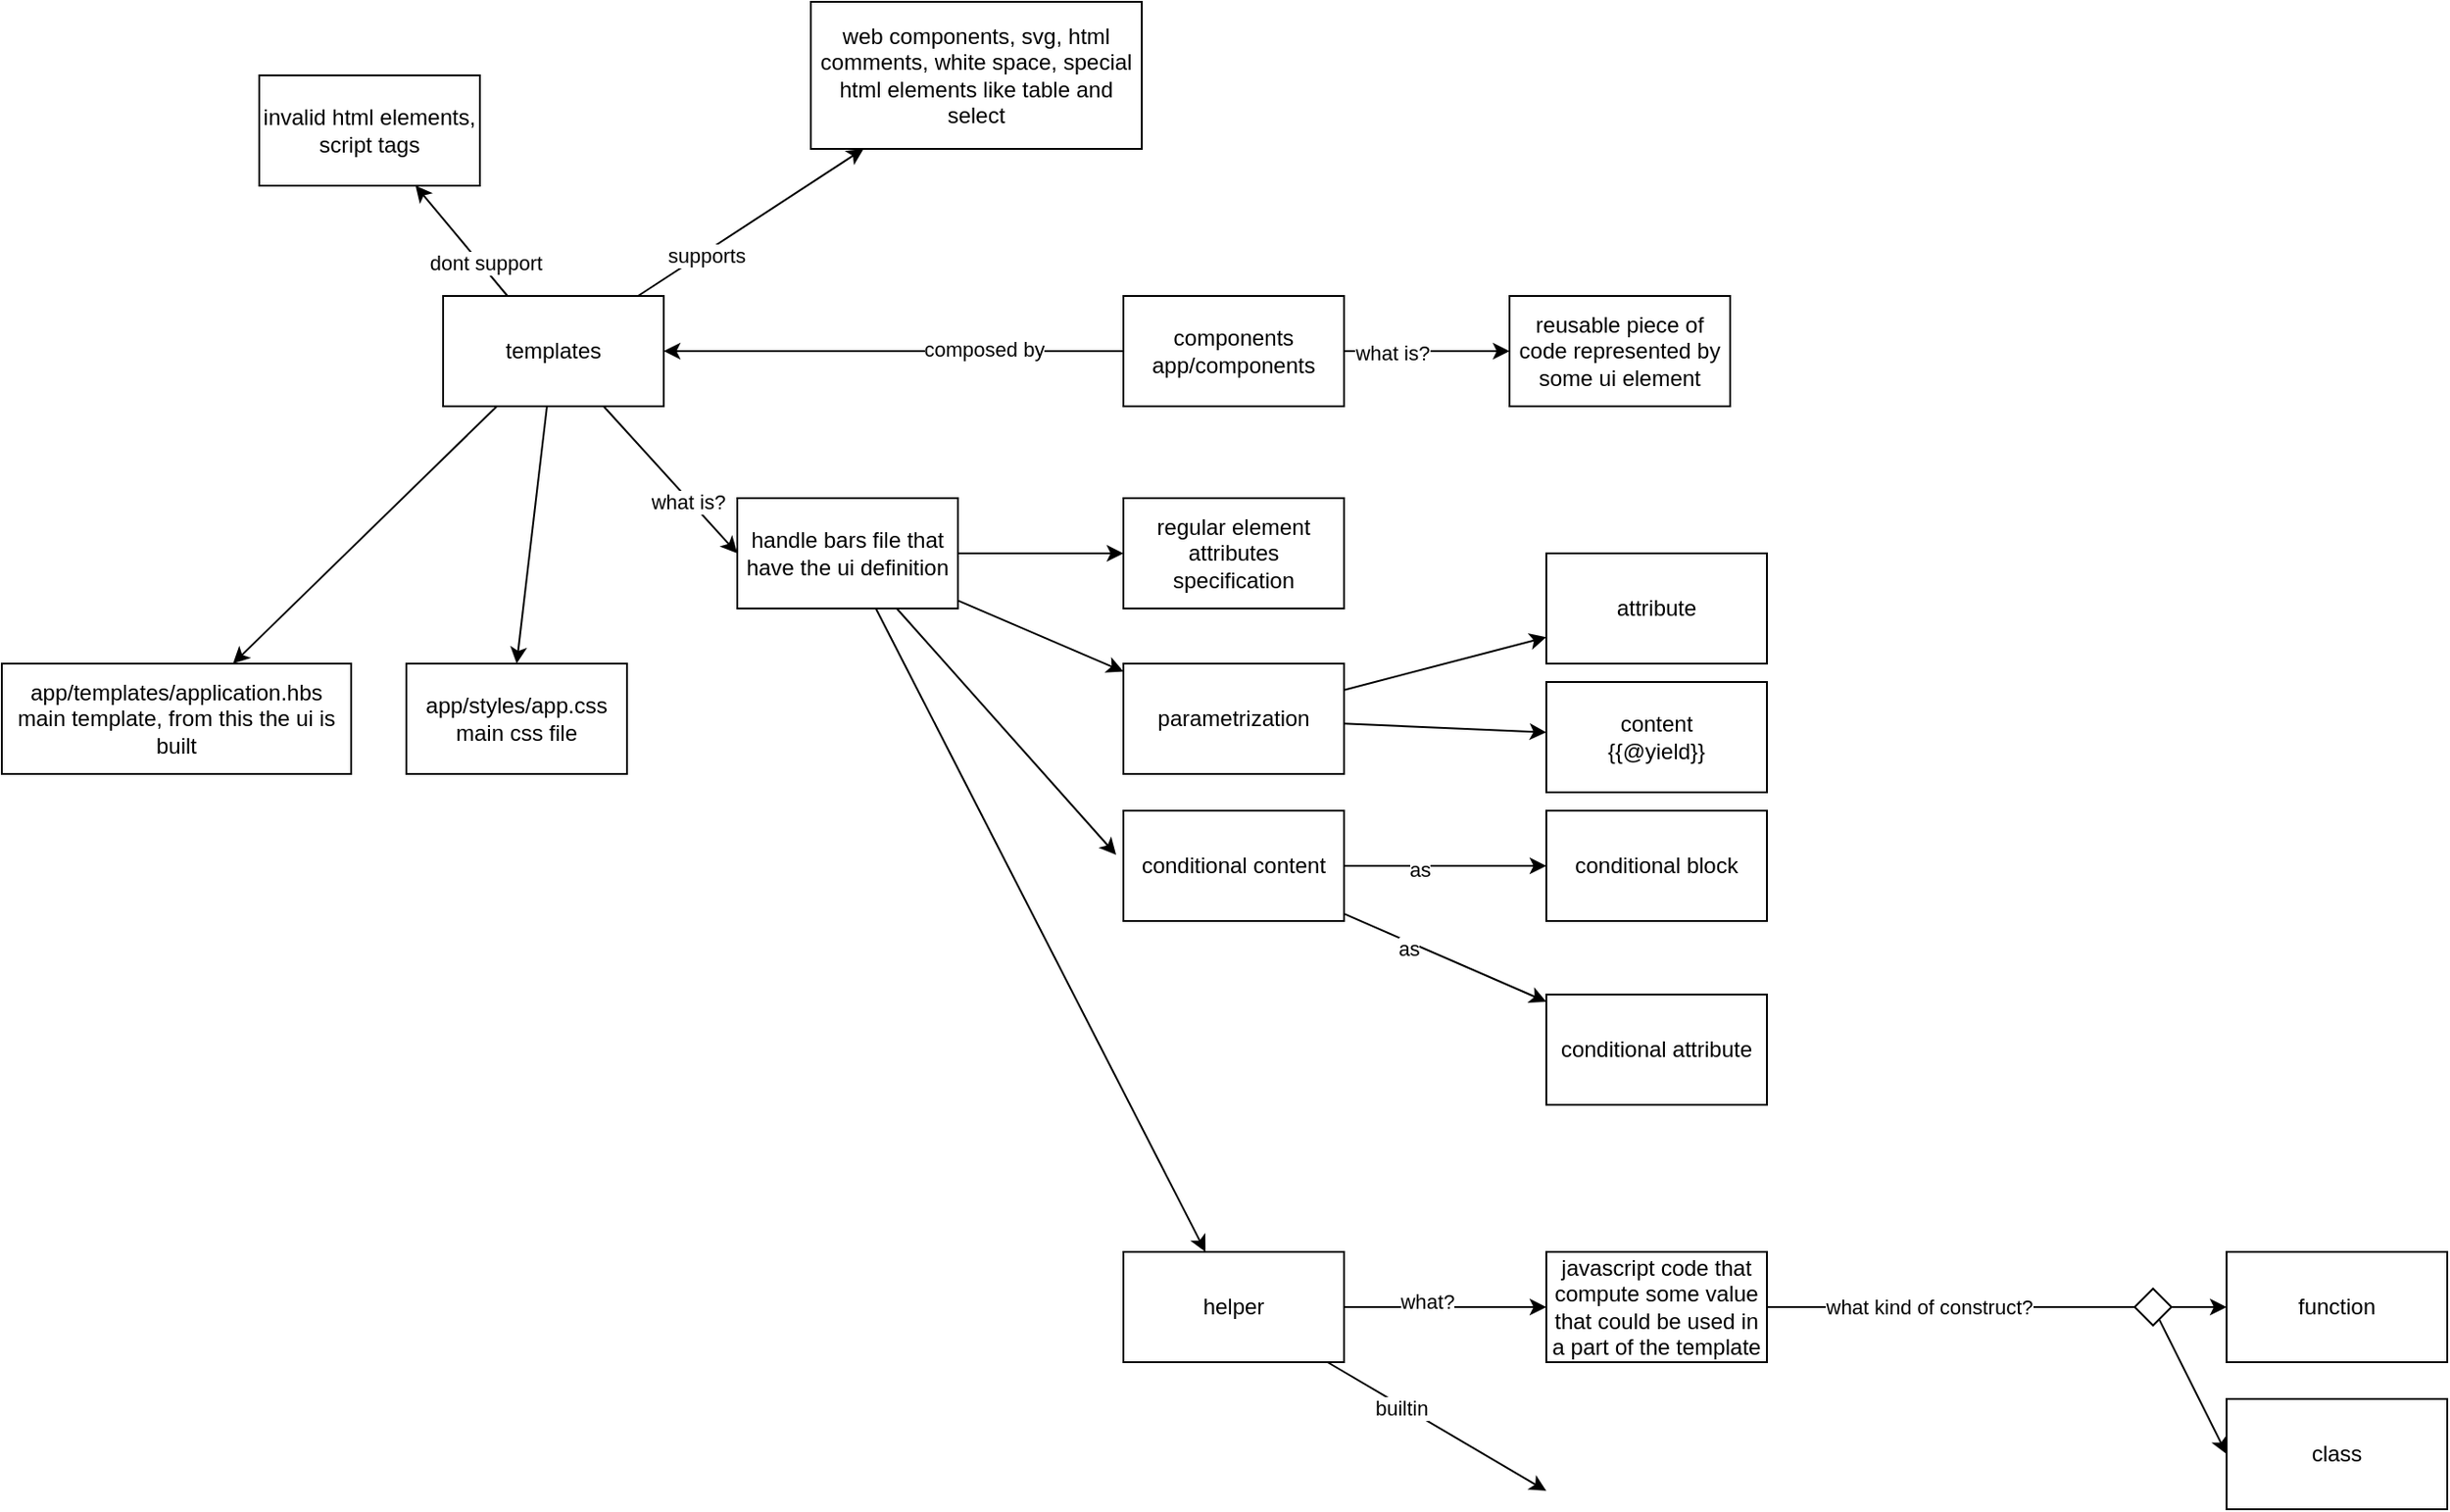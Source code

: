<mxfile version="13.1.3" type="github">
  <diagram id="gZg7Vdjk8Yf_GTHH_Ipx" name="Page-1">
    <mxGraphModel dx="981" dy="526" grid="1" gridSize="10" guides="1" tooltips="1" connect="1" arrows="1" fold="1" page="1" pageScale="1" pageWidth="850" pageHeight="1100" math="0" shadow="0">
      <root>
        <mxCell id="0" />
        <mxCell id="1" parent="0" />
        <mxCell id="cRAT8RDkjrram8gvv_J--6" style="rounded=0;orthogonalLoop=1;jettySize=auto;html=1;entryX=0.5;entryY=0;entryDx=0;entryDy=0;" edge="1" parent="1" source="cRAT8RDkjrram8gvv_J--1" target="cRAT8RDkjrram8gvv_J--7">
          <mxGeometry relative="1" as="geometry">
            <mxPoint x="460" y="320" as="targetPoint" />
          </mxGeometry>
        </mxCell>
        <mxCell id="cRAT8RDkjrram8gvv_J--8" style="rounded=0;orthogonalLoop=1;jettySize=auto;html=1;entryX=0;entryY=0.5;entryDx=0;entryDy=0;" edge="1" parent="1" source="cRAT8RDkjrram8gvv_J--1" target="cRAT8RDkjrram8gvv_J--9">
          <mxGeometry relative="1" as="geometry">
            <mxPoint x="450" y="230" as="targetPoint" />
          </mxGeometry>
        </mxCell>
        <mxCell id="cRAT8RDkjrram8gvv_J--11" value="what is?" style="edgeLabel;html=1;align=center;verticalAlign=middle;resizable=0;points=[];" vertex="1" connectable="0" parent="cRAT8RDkjrram8gvv_J--8">
          <mxGeometry x="0.273" y="-1" relative="1" as="geometry">
            <mxPoint as="offset" />
          </mxGeometry>
        </mxCell>
        <mxCell id="cRAT8RDkjrram8gvv_J--12" style="rounded=0;orthogonalLoop=1;jettySize=auto;html=1;" edge="1" parent="1" source="cRAT8RDkjrram8gvv_J--1" target="cRAT8RDkjrram8gvv_J--13">
          <mxGeometry relative="1" as="geometry">
            <mxPoint x="430" y="110" as="targetPoint" />
          </mxGeometry>
        </mxCell>
        <mxCell id="cRAT8RDkjrram8gvv_J--14" value="supports" style="edgeLabel;html=1;align=center;verticalAlign=middle;resizable=0;points=[];" vertex="1" connectable="0" parent="cRAT8RDkjrram8gvv_J--12">
          <mxGeometry x="-0.413" y="-2" relative="1" as="geometry">
            <mxPoint as="offset" />
          </mxGeometry>
        </mxCell>
        <mxCell id="cRAT8RDkjrram8gvv_J--15" style="edgeStyle=none;rounded=0;orthogonalLoop=1;jettySize=auto;html=1;" edge="1" parent="1" source="cRAT8RDkjrram8gvv_J--1" target="cRAT8RDkjrram8gvv_J--16">
          <mxGeometry relative="1" as="geometry">
            <mxPoint x="220" y="130" as="targetPoint" />
          </mxGeometry>
        </mxCell>
        <mxCell id="cRAT8RDkjrram8gvv_J--17" value="dont support" style="edgeLabel;html=1;align=center;verticalAlign=middle;resizable=0;points=[];" vertex="1" connectable="0" parent="cRAT8RDkjrram8gvv_J--15">
          <mxGeometry x="-0.433" y="-2" relative="1" as="geometry">
            <mxPoint as="offset" />
          </mxGeometry>
        </mxCell>
        <mxCell id="cRAT8RDkjrram8gvv_J--1" value="templates" style="rounded=0;whiteSpace=wrap;html=1;" vertex="1" parent="1">
          <mxGeometry x="240" y="200" width="120" height="60" as="geometry" />
        </mxCell>
        <mxCell id="cRAT8RDkjrram8gvv_J--4" value="app/templates/application.hbs&lt;br&gt;main template, from this the ui is built" style="rounded=0;whiteSpace=wrap;html=1;" vertex="1" parent="1">
          <mxGeometry y="400" width="190" height="60" as="geometry" />
        </mxCell>
        <mxCell id="cRAT8RDkjrram8gvv_J--5" style="rounded=0;orthogonalLoop=1;jettySize=auto;html=1;" edge="1" parent="1" source="cRAT8RDkjrram8gvv_J--1" target="cRAT8RDkjrram8gvv_J--4">
          <mxGeometry relative="1" as="geometry">
            <mxPoint x="130" y="310" as="targetPoint" />
            <mxPoint x="190" y="230" as="sourcePoint" />
          </mxGeometry>
        </mxCell>
        <mxCell id="cRAT8RDkjrram8gvv_J--7" value="app/styles/app.css&lt;br&gt;main css file" style="rounded=0;whiteSpace=wrap;html=1;" vertex="1" parent="1">
          <mxGeometry x="220" y="400" width="120" height="60" as="geometry" />
        </mxCell>
        <mxCell id="cRAT8RDkjrram8gvv_J--28" style="edgeStyle=none;rounded=0;orthogonalLoop=1;jettySize=auto;html=1;" edge="1" parent="1" source="cRAT8RDkjrram8gvv_J--9" target="cRAT8RDkjrram8gvv_J--29">
          <mxGeometry relative="1" as="geometry">
            <mxPoint x="640" y="340" as="targetPoint" />
          </mxGeometry>
        </mxCell>
        <mxCell id="cRAT8RDkjrram8gvv_J--30" style="edgeStyle=none;rounded=0;orthogonalLoop=1;jettySize=auto;html=1;entryX=-0.033;entryY=0.4;entryDx=0;entryDy=0;entryPerimeter=0;" edge="1" parent="1" source="cRAT8RDkjrram8gvv_J--9" target="cRAT8RDkjrram8gvv_J--31">
          <mxGeometry relative="1" as="geometry">
            <mxPoint x="610" y="430" as="targetPoint" />
          </mxGeometry>
        </mxCell>
        <mxCell id="cRAT8RDkjrram8gvv_J--32" style="edgeStyle=none;rounded=0;orthogonalLoop=1;jettySize=auto;html=1;" edge="1" parent="1" source="cRAT8RDkjrram8gvv_J--9" target="cRAT8RDkjrram8gvv_J--33">
          <mxGeometry relative="1" as="geometry">
            <mxPoint x="610" y="340" as="targetPoint" />
          </mxGeometry>
        </mxCell>
        <mxCell id="cRAT8RDkjrram8gvv_J--45" style="edgeStyle=none;rounded=0;orthogonalLoop=1;jettySize=auto;html=1;" edge="1" parent="1" source="cRAT8RDkjrram8gvv_J--9" target="cRAT8RDkjrram8gvv_J--46">
          <mxGeometry relative="1" as="geometry">
            <mxPoint x="620" y="760" as="targetPoint" />
          </mxGeometry>
        </mxCell>
        <mxCell id="cRAT8RDkjrram8gvv_J--9" value="handle bars file that have the ui definition" style="rounded=0;whiteSpace=wrap;html=1;" vertex="1" parent="1">
          <mxGeometry x="400" y="310" width="120" height="60" as="geometry" />
        </mxCell>
        <mxCell id="cRAT8RDkjrram8gvv_J--13" value="web components, svg, html comments, white space, special html elements like table and select" style="rounded=0;whiteSpace=wrap;html=1;" vertex="1" parent="1">
          <mxGeometry x="440" y="40" width="180" height="80" as="geometry" />
        </mxCell>
        <mxCell id="cRAT8RDkjrram8gvv_J--16" value="invalid html elements, script tags" style="rounded=0;whiteSpace=wrap;html=1;" vertex="1" parent="1">
          <mxGeometry x="140" y="80" width="120" height="60" as="geometry" />
        </mxCell>
        <mxCell id="cRAT8RDkjrram8gvv_J--21" style="edgeStyle=none;rounded=0;orthogonalLoop=1;jettySize=auto;html=1;" edge="1" parent="1" source="cRAT8RDkjrram8gvv_J--20" target="cRAT8RDkjrram8gvv_J--22">
          <mxGeometry relative="1" as="geometry">
            <mxPoint x="940" y="170" as="targetPoint" />
          </mxGeometry>
        </mxCell>
        <mxCell id="cRAT8RDkjrram8gvv_J--23" value="what is?" style="edgeLabel;html=1;align=center;verticalAlign=middle;resizable=0;points=[];" vertex="1" connectable="0" parent="cRAT8RDkjrram8gvv_J--21">
          <mxGeometry x="-0.429" y="-1" relative="1" as="geometry">
            <mxPoint as="offset" />
          </mxGeometry>
        </mxCell>
        <mxCell id="cRAT8RDkjrram8gvv_J--26" style="edgeStyle=none;rounded=0;orthogonalLoop=1;jettySize=auto;html=1;entryX=1;entryY=0.5;entryDx=0;entryDy=0;" edge="1" parent="1" source="cRAT8RDkjrram8gvv_J--20" target="cRAT8RDkjrram8gvv_J--1">
          <mxGeometry relative="1" as="geometry">
            <mxPoint x="680" y="330" as="targetPoint" />
          </mxGeometry>
        </mxCell>
        <mxCell id="cRAT8RDkjrram8gvv_J--27" value="composed by" style="edgeLabel;html=1;align=center;verticalAlign=middle;resizable=0;points=[];" vertex="1" connectable="0" parent="cRAT8RDkjrram8gvv_J--26">
          <mxGeometry x="-0.379" y="-1" relative="1" as="geometry">
            <mxPoint x="1" as="offset" />
          </mxGeometry>
        </mxCell>
        <mxCell id="cRAT8RDkjrram8gvv_J--20" value="components&lt;br&gt;app/components" style="rounded=0;whiteSpace=wrap;html=1;" vertex="1" parent="1">
          <mxGeometry x="610" y="200" width="120" height="60" as="geometry" />
        </mxCell>
        <mxCell id="cRAT8RDkjrram8gvv_J--22" value="reusable piece of code represented by some ui element" style="rounded=0;whiteSpace=wrap;html=1;" vertex="1" parent="1">
          <mxGeometry x="820" y="200" width="120" height="60" as="geometry" />
        </mxCell>
        <mxCell id="cRAT8RDkjrram8gvv_J--40" style="edgeStyle=none;rounded=0;orthogonalLoop=1;jettySize=auto;html=1;" edge="1" parent="1" source="cRAT8RDkjrram8gvv_J--29" target="cRAT8RDkjrram8gvv_J--41">
          <mxGeometry relative="1" as="geometry">
            <mxPoint x="810" y="410" as="targetPoint" />
          </mxGeometry>
        </mxCell>
        <mxCell id="cRAT8RDkjrram8gvv_J--42" style="edgeStyle=none;rounded=0;orthogonalLoop=1;jettySize=auto;html=1;" edge="1" parent="1" source="cRAT8RDkjrram8gvv_J--43">
          <mxGeometry relative="1" as="geometry">
            <mxPoint x="840" y="440" as="targetPoint" />
          </mxGeometry>
        </mxCell>
        <mxCell id="cRAT8RDkjrram8gvv_J--29" value="parametrization" style="rounded=0;whiteSpace=wrap;html=1;" vertex="1" parent="1">
          <mxGeometry x="610" y="400" width="120" height="60" as="geometry" />
        </mxCell>
        <mxCell id="cRAT8RDkjrram8gvv_J--34" style="edgeStyle=none;rounded=0;orthogonalLoop=1;jettySize=auto;html=1;" edge="1" parent="1" source="cRAT8RDkjrram8gvv_J--31" target="cRAT8RDkjrram8gvv_J--36">
          <mxGeometry relative="1" as="geometry">
            <mxPoint x="840" y="510" as="targetPoint" />
          </mxGeometry>
        </mxCell>
        <mxCell id="cRAT8RDkjrram8gvv_J--35" value="as" style="edgeLabel;html=1;align=center;verticalAlign=middle;resizable=0;points=[];" vertex="1" connectable="0" parent="cRAT8RDkjrram8gvv_J--34">
          <mxGeometry x="-0.255" y="-2" relative="1" as="geometry">
            <mxPoint as="offset" />
          </mxGeometry>
        </mxCell>
        <mxCell id="cRAT8RDkjrram8gvv_J--37" style="edgeStyle=none;rounded=0;orthogonalLoop=1;jettySize=auto;html=1;" edge="1" parent="1" source="cRAT8RDkjrram8gvv_J--31" target="cRAT8RDkjrram8gvv_J--38">
          <mxGeometry relative="1" as="geometry">
            <mxPoint x="840" y="600" as="targetPoint" />
          </mxGeometry>
        </mxCell>
        <mxCell id="cRAT8RDkjrram8gvv_J--39" value="as" style="edgeLabel;html=1;align=center;verticalAlign=middle;resizable=0;points=[];" vertex="1" connectable="0" parent="cRAT8RDkjrram8gvv_J--37">
          <mxGeometry x="-0.339" y="-3" relative="1" as="geometry">
            <mxPoint as="offset" />
          </mxGeometry>
        </mxCell>
        <mxCell id="cRAT8RDkjrram8gvv_J--31" value="conditional content" style="rounded=0;whiteSpace=wrap;html=1;" vertex="1" parent="1">
          <mxGeometry x="610" y="480" width="120" height="60" as="geometry" />
        </mxCell>
        <mxCell id="cRAT8RDkjrram8gvv_J--33" value="regular element attributes specification" style="rounded=0;whiteSpace=wrap;html=1;" vertex="1" parent="1">
          <mxGeometry x="610" y="310" width="120" height="60" as="geometry" />
        </mxCell>
        <mxCell id="cRAT8RDkjrram8gvv_J--36" value="conditional block" style="rounded=0;whiteSpace=wrap;html=1;" vertex="1" parent="1">
          <mxGeometry x="840" y="480" width="120" height="60" as="geometry" />
        </mxCell>
        <mxCell id="cRAT8RDkjrram8gvv_J--38" value="conditional attribute" style="rounded=0;whiteSpace=wrap;html=1;" vertex="1" parent="1">
          <mxGeometry x="840" y="580" width="120" height="60" as="geometry" />
        </mxCell>
        <mxCell id="cRAT8RDkjrram8gvv_J--41" value="attribute" style="rounded=0;whiteSpace=wrap;html=1;" vertex="1" parent="1">
          <mxGeometry x="840" y="340" width="120" height="60" as="geometry" />
        </mxCell>
        <mxCell id="cRAT8RDkjrram8gvv_J--43" value="content&lt;br&gt;{{@yield}}" style="rounded=0;whiteSpace=wrap;html=1;" vertex="1" parent="1">
          <mxGeometry x="840" y="410" width="120" height="60" as="geometry" />
        </mxCell>
        <mxCell id="cRAT8RDkjrram8gvv_J--44" style="edgeStyle=none;rounded=0;orthogonalLoop=1;jettySize=auto;html=1;" edge="1" parent="1" source="cRAT8RDkjrram8gvv_J--29" target="cRAT8RDkjrram8gvv_J--43">
          <mxGeometry relative="1" as="geometry">
            <mxPoint x="840" y="440" as="targetPoint" />
            <mxPoint x="730" y="433.529" as="sourcePoint" />
          </mxGeometry>
        </mxCell>
        <mxCell id="cRAT8RDkjrram8gvv_J--47" style="edgeStyle=none;rounded=0;orthogonalLoop=1;jettySize=auto;html=1;" edge="1" parent="1" source="cRAT8RDkjrram8gvv_J--46" target="cRAT8RDkjrram8gvv_J--48">
          <mxGeometry relative="1" as="geometry">
            <mxPoint x="840" y="750" as="targetPoint" />
          </mxGeometry>
        </mxCell>
        <mxCell id="cRAT8RDkjrram8gvv_J--49" value="what?" style="edgeLabel;html=1;align=center;verticalAlign=middle;resizable=0;points=[];" vertex="1" connectable="0" parent="cRAT8RDkjrram8gvv_J--47">
          <mxGeometry x="-0.182" y="3" relative="1" as="geometry">
            <mxPoint as="offset" />
          </mxGeometry>
        </mxCell>
        <mxCell id="cRAT8RDkjrram8gvv_J--50" style="edgeStyle=none;rounded=0;orthogonalLoop=1;jettySize=auto;html=1;" edge="1" parent="1" source="cRAT8RDkjrram8gvv_J--46">
          <mxGeometry relative="1" as="geometry">
            <mxPoint x="840" y="850" as="targetPoint" />
          </mxGeometry>
        </mxCell>
        <mxCell id="cRAT8RDkjrram8gvv_J--60" value="builtin" style="edgeLabel;html=1;align=center;verticalAlign=middle;resizable=0;points=[];" vertex="1" connectable="0" parent="cRAT8RDkjrram8gvv_J--50">
          <mxGeometry x="-0.321" y="-1" relative="1" as="geometry">
            <mxPoint as="offset" />
          </mxGeometry>
        </mxCell>
        <mxCell id="cRAT8RDkjrram8gvv_J--46" value="helper" style="rounded=0;whiteSpace=wrap;html=1;" vertex="1" parent="1">
          <mxGeometry x="610" y="720" width="120" height="60" as="geometry" />
        </mxCell>
        <mxCell id="cRAT8RDkjrram8gvv_J--51" style="edgeStyle=none;rounded=0;orthogonalLoop=1;jettySize=auto;html=1;entryX=0;entryY=0.5;entryDx=0;entryDy=0;endArrow=none;endFill=0;" edge="1" parent="1" source="cRAT8RDkjrram8gvv_J--48" target="cRAT8RDkjrram8gvv_J--54">
          <mxGeometry relative="1" as="geometry">
            <mxPoint x="1140" y="750" as="targetPoint" />
          </mxGeometry>
        </mxCell>
        <mxCell id="cRAT8RDkjrram8gvv_J--52" value="what kind of construct?" style="edgeLabel;html=1;align=center;verticalAlign=middle;resizable=0;points=[];" vertex="1" connectable="0" parent="cRAT8RDkjrram8gvv_J--51">
          <mxGeometry x="-0.283" relative="1" as="geometry">
            <mxPoint x="16" as="offset" />
          </mxGeometry>
        </mxCell>
        <mxCell id="cRAT8RDkjrram8gvv_J--48" value="javascript code that compute some value that could be used in a part of the template" style="rounded=0;whiteSpace=wrap;html=1;" vertex="1" parent="1">
          <mxGeometry x="840" y="720" width="120" height="60" as="geometry" />
        </mxCell>
        <mxCell id="cRAT8RDkjrram8gvv_J--53" value="function" style="rounded=0;whiteSpace=wrap;html=1;" vertex="1" parent="1">
          <mxGeometry x="1210" y="720" width="120" height="60" as="geometry" />
        </mxCell>
        <mxCell id="cRAT8RDkjrram8gvv_J--55" style="edgeStyle=none;rounded=0;orthogonalLoop=1;jettySize=auto;html=1;exitX=1;exitY=0.5;exitDx=0;exitDy=0;entryX=0;entryY=0.5;entryDx=0;entryDy=0;" edge="1" parent="1" source="cRAT8RDkjrram8gvv_J--54" target="cRAT8RDkjrram8gvv_J--53">
          <mxGeometry relative="1" as="geometry" />
        </mxCell>
        <mxCell id="cRAT8RDkjrram8gvv_J--54" value="" style="rhombus;whiteSpace=wrap;html=1;" vertex="1" parent="1">
          <mxGeometry x="1160" y="740" width="20" height="20" as="geometry" />
        </mxCell>
        <mxCell id="cRAT8RDkjrram8gvv_J--58" value="class" style="rounded=0;whiteSpace=wrap;html=1;" vertex="1" parent="1">
          <mxGeometry x="1210" y="800" width="120" height="60" as="geometry" />
        </mxCell>
        <mxCell id="cRAT8RDkjrram8gvv_J--59" style="edgeStyle=none;rounded=0;orthogonalLoop=1;jettySize=auto;html=1;entryX=0;entryY=0.5;entryDx=0;entryDy=0;" edge="1" parent="1" source="cRAT8RDkjrram8gvv_J--54" target="cRAT8RDkjrram8gvv_J--58">
          <mxGeometry relative="1" as="geometry">
            <mxPoint x="1210" y="830" as="targetPoint" />
            <mxPoint x="1173.333" y="756.667" as="sourcePoint" />
          </mxGeometry>
        </mxCell>
      </root>
    </mxGraphModel>
  </diagram>
</mxfile>
